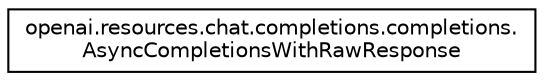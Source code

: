 digraph "Graphical Class Hierarchy"
{
 // LATEX_PDF_SIZE
  edge [fontname="Helvetica",fontsize="10",labelfontname="Helvetica",labelfontsize="10"];
  node [fontname="Helvetica",fontsize="10",shape=record];
  rankdir="LR";
  Node0 [label="openai.resources.chat.completions.completions.\lAsyncCompletionsWithRawResponse",height=0.2,width=0.4,color="black", fillcolor="white", style="filled",URL="$classopenai_1_1resources_1_1chat_1_1completions_1_1completions_1_1AsyncCompletionsWithRawResponse.html",tooltip=" "];
}
